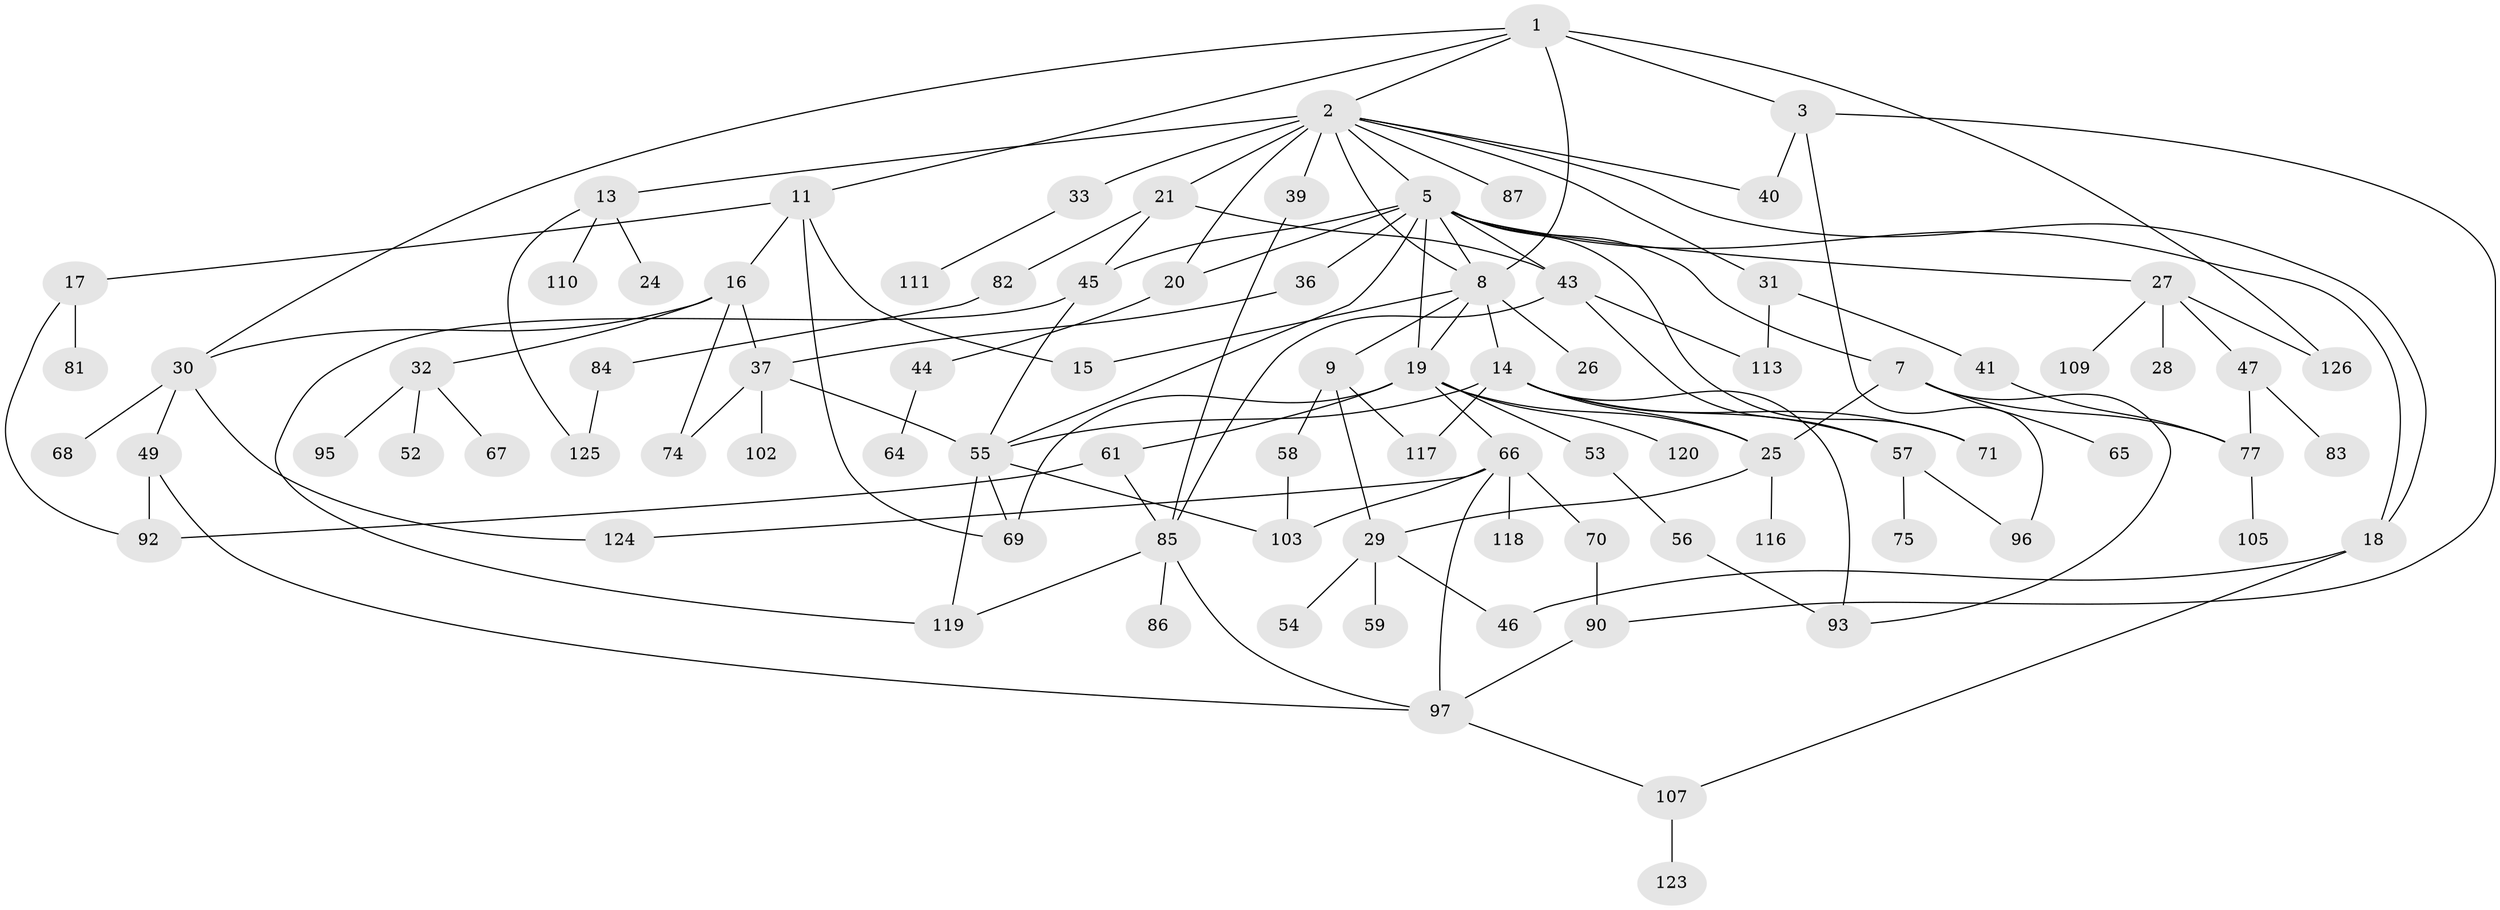 // original degree distribution, {6: 0.03875968992248062, 4: 0.12403100775193798, 10: 0.007751937984496124, 9: 0.007751937984496124, 3: 0.23255813953488372, 7: 0.015503875968992248, 2: 0.3178294573643411, 5: 0.046511627906976744, 1: 0.20930232558139536}
// Generated by graph-tools (version 1.1) at 2025/41/03/06/25 10:41:27]
// undirected, 88 vertices, 133 edges
graph export_dot {
graph [start="1"]
  node [color=gray90,style=filled];
  1 [super="+106"];
  2 [super="+4"];
  3 [super="+121"];
  5 [super="+6"];
  7 [super="+12"];
  8 [super="+10"];
  9 [super="+72"];
  11 [super="+42"];
  13 [super="+127"];
  14 [super="+22"];
  15;
  16;
  17 [super="+23"];
  18;
  19 [super="+51"];
  20 [super="+34"];
  21 [super="+104"];
  24 [super="+129"];
  25 [super="+89"];
  26;
  27 [super="+62"];
  28;
  29;
  30 [super="+35"];
  31;
  32 [super="+50"];
  33 [super="+38"];
  36;
  37 [super="+73"];
  39;
  40 [super="+78"];
  41;
  43 [super="+94"];
  44;
  45 [super="+108"];
  46 [super="+48"];
  47 [super="+60"];
  49;
  52;
  53;
  54;
  55 [super="+100"];
  56 [super="+99"];
  57 [super="+63"];
  58 [super="+76"];
  59;
  61;
  64;
  65;
  66 [super="+88"];
  67;
  68;
  69;
  70;
  71;
  74 [super="+80"];
  75;
  77 [super="+79"];
  81 [super="+91"];
  82;
  83;
  84;
  85 [super="+122"];
  86;
  87;
  90 [super="+112"];
  92;
  93 [super="+101"];
  95;
  96 [super="+115"];
  97 [super="+98"];
  102;
  103;
  105;
  107 [super="+114"];
  109;
  110;
  111;
  113;
  116;
  117;
  118;
  119;
  120;
  123;
  124 [super="+128"];
  125;
  126;
  1 -- 2;
  1 -- 3;
  1 -- 8;
  1 -- 11;
  1 -- 126;
  1 -- 30;
  2 -- 18;
  2 -- 21 [weight=2];
  2 -- 87;
  2 -- 33 [weight=2];
  2 -- 5;
  2 -- 39;
  2 -- 40;
  2 -- 8;
  2 -- 13;
  2 -- 20;
  2 -- 31;
  3 -- 90;
  3 -- 96;
  3 -- 40;
  5 -- 7;
  5 -- 19 [weight=2];
  5 -- 36;
  5 -- 43;
  5 -- 55;
  5 -- 18;
  5 -- 8;
  5 -- 71;
  5 -- 27;
  5 -- 45;
  5 -- 20;
  7 -- 77;
  7 -- 65;
  7 -- 93;
  7 -- 25;
  8 -- 9;
  8 -- 15;
  8 -- 26;
  8 -- 14;
  8 -- 19;
  9 -- 58;
  9 -- 117;
  9 -- 29;
  11 -- 16;
  11 -- 17;
  11 -- 69;
  11 -- 15;
  13 -- 24;
  13 -- 110;
  13 -- 125;
  14 -- 25;
  14 -- 117;
  14 -- 71;
  14 -- 55;
  14 -- 93;
  14 -- 57;
  16 -- 30;
  16 -- 32;
  16 -- 74;
  16 -- 37;
  17 -- 92;
  17 -- 81;
  18 -- 107;
  18 -- 46;
  19 -- 61;
  19 -- 69;
  19 -- 66;
  19 -- 53;
  19 -- 120;
  19 -- 25;
  20 -- 44;
  21 -- 82;
  21 -- 45;
  21 -- 43;
  25 -- 29;
  25 -- 116;
  27 -- 28;
  27 -- 47;
  27 -- 109;
  27 -- 126;
  29 -- 46;
  29 -- 54;
  29 -- 59;
  30 -- 124;
  30 -- 68 [weight=2];
  30 -- 49;
  31 -- 41;
  31 -- 113;
  32 -- 67;
  32 -- 95;
  32 -- 52;
  33 -- 111;
  36 -- 37;
  37 -- 102;
  37 -- 74;
  37 -- 55;
  39 -- 85;
  41 -- 77;
  43 -- 57;
  43 -- 85;
  43 -- 113;
  44 -- 64;
  45 -- 119;
  45 -- 55;
  47 -- 83;
  47 -- 77;
  49 -- 92;
  49 -- 97;
  53 -- 56;
  55 -- 103;
  55 -- 119;
  55 -- 69;
  56 -- 93;
  57 -- 75;
  57 -- 96;
  58 -- 103;
  61 -- 85;
  61 -- 92;
  66 -- 70;
  66 -- 118;
  66 -- 103;
  66 -- 97;
  66 -- 124;
  70 -- 90;
  77 -- 105;
  82 -- 84;
  84 -- 125;
  85 -- 86;
  85 -- 119;
  85 -- 97;
  90 -- 97;
  97 -- 107;
  107 -- 123;
}
